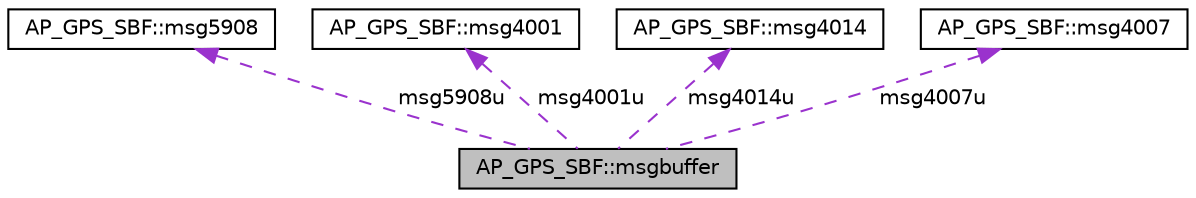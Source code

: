 digraph "AP_GPS_SBF::msgbuffer"
{
 // INTERACTIVE_SVG=YES
  edge [fontname="Helvetica",fontsize="10",labelfontname="Helvetica",labelfontsize="10"];
  node [fontname="Helvetica",fontsize="10",shape=record];
  Node1 [label="AP_GPS_SBF::msgbuffer",height=0.2,width=0.4,color="black", fillcolor="grey75", style="filled", fontcolor="black"];
  Node2 -> Node1 [dir="back",color="darkorchid3",fontsize="10",style="dashed",label=" msg5908u" ,fontname="Helvetica"];
  Node2 [label="AP_GPS_SBF::msg5908",height=0.2,width=0.4,color="black", fillcolor="white", style="filled",URL="$structAP__GPS__SBF_1_1msg5908.html"];
  Node3 -> Node1 [dir="back",color="darkorchid3",fontsize="10",style="dashed",label=" msg4001u" ,fontname="Helvetica"];
  Node3 [label="AP_GPS_SBF::msg4001",height=0.2,width=0.4,color="black", fillcolor="white", style="filled",URL="$structAP__GPS__SBF_1_1msg4001.html"];
  Node4 -> Node1 [dir="back",color="darkorchid3",fontsize="10",style="dashed",label=" msg4014u" ,fontname="Helvetica"];
  Node4 [label="AP_GPS_SBF::msg4014",height=0.2,width=0.4,color="black", fillcolor="white", style="filled",URL="$structAP__GPS__SBF_1_1msg4014.html"];
  Node5 -> Node1 [dir="back",color="darkorchid3",fontsize="10",style="dashed",label=" msg4007u" ,fontname="Helvetica"];
  Node5 [label="AP_GPS_SBF::msg4007",height=0.2,width=0.4,color="black", fillcolor="white", style="filled",URL="$structAP__GPS__SBF_1_1msg4007.html"];
}
